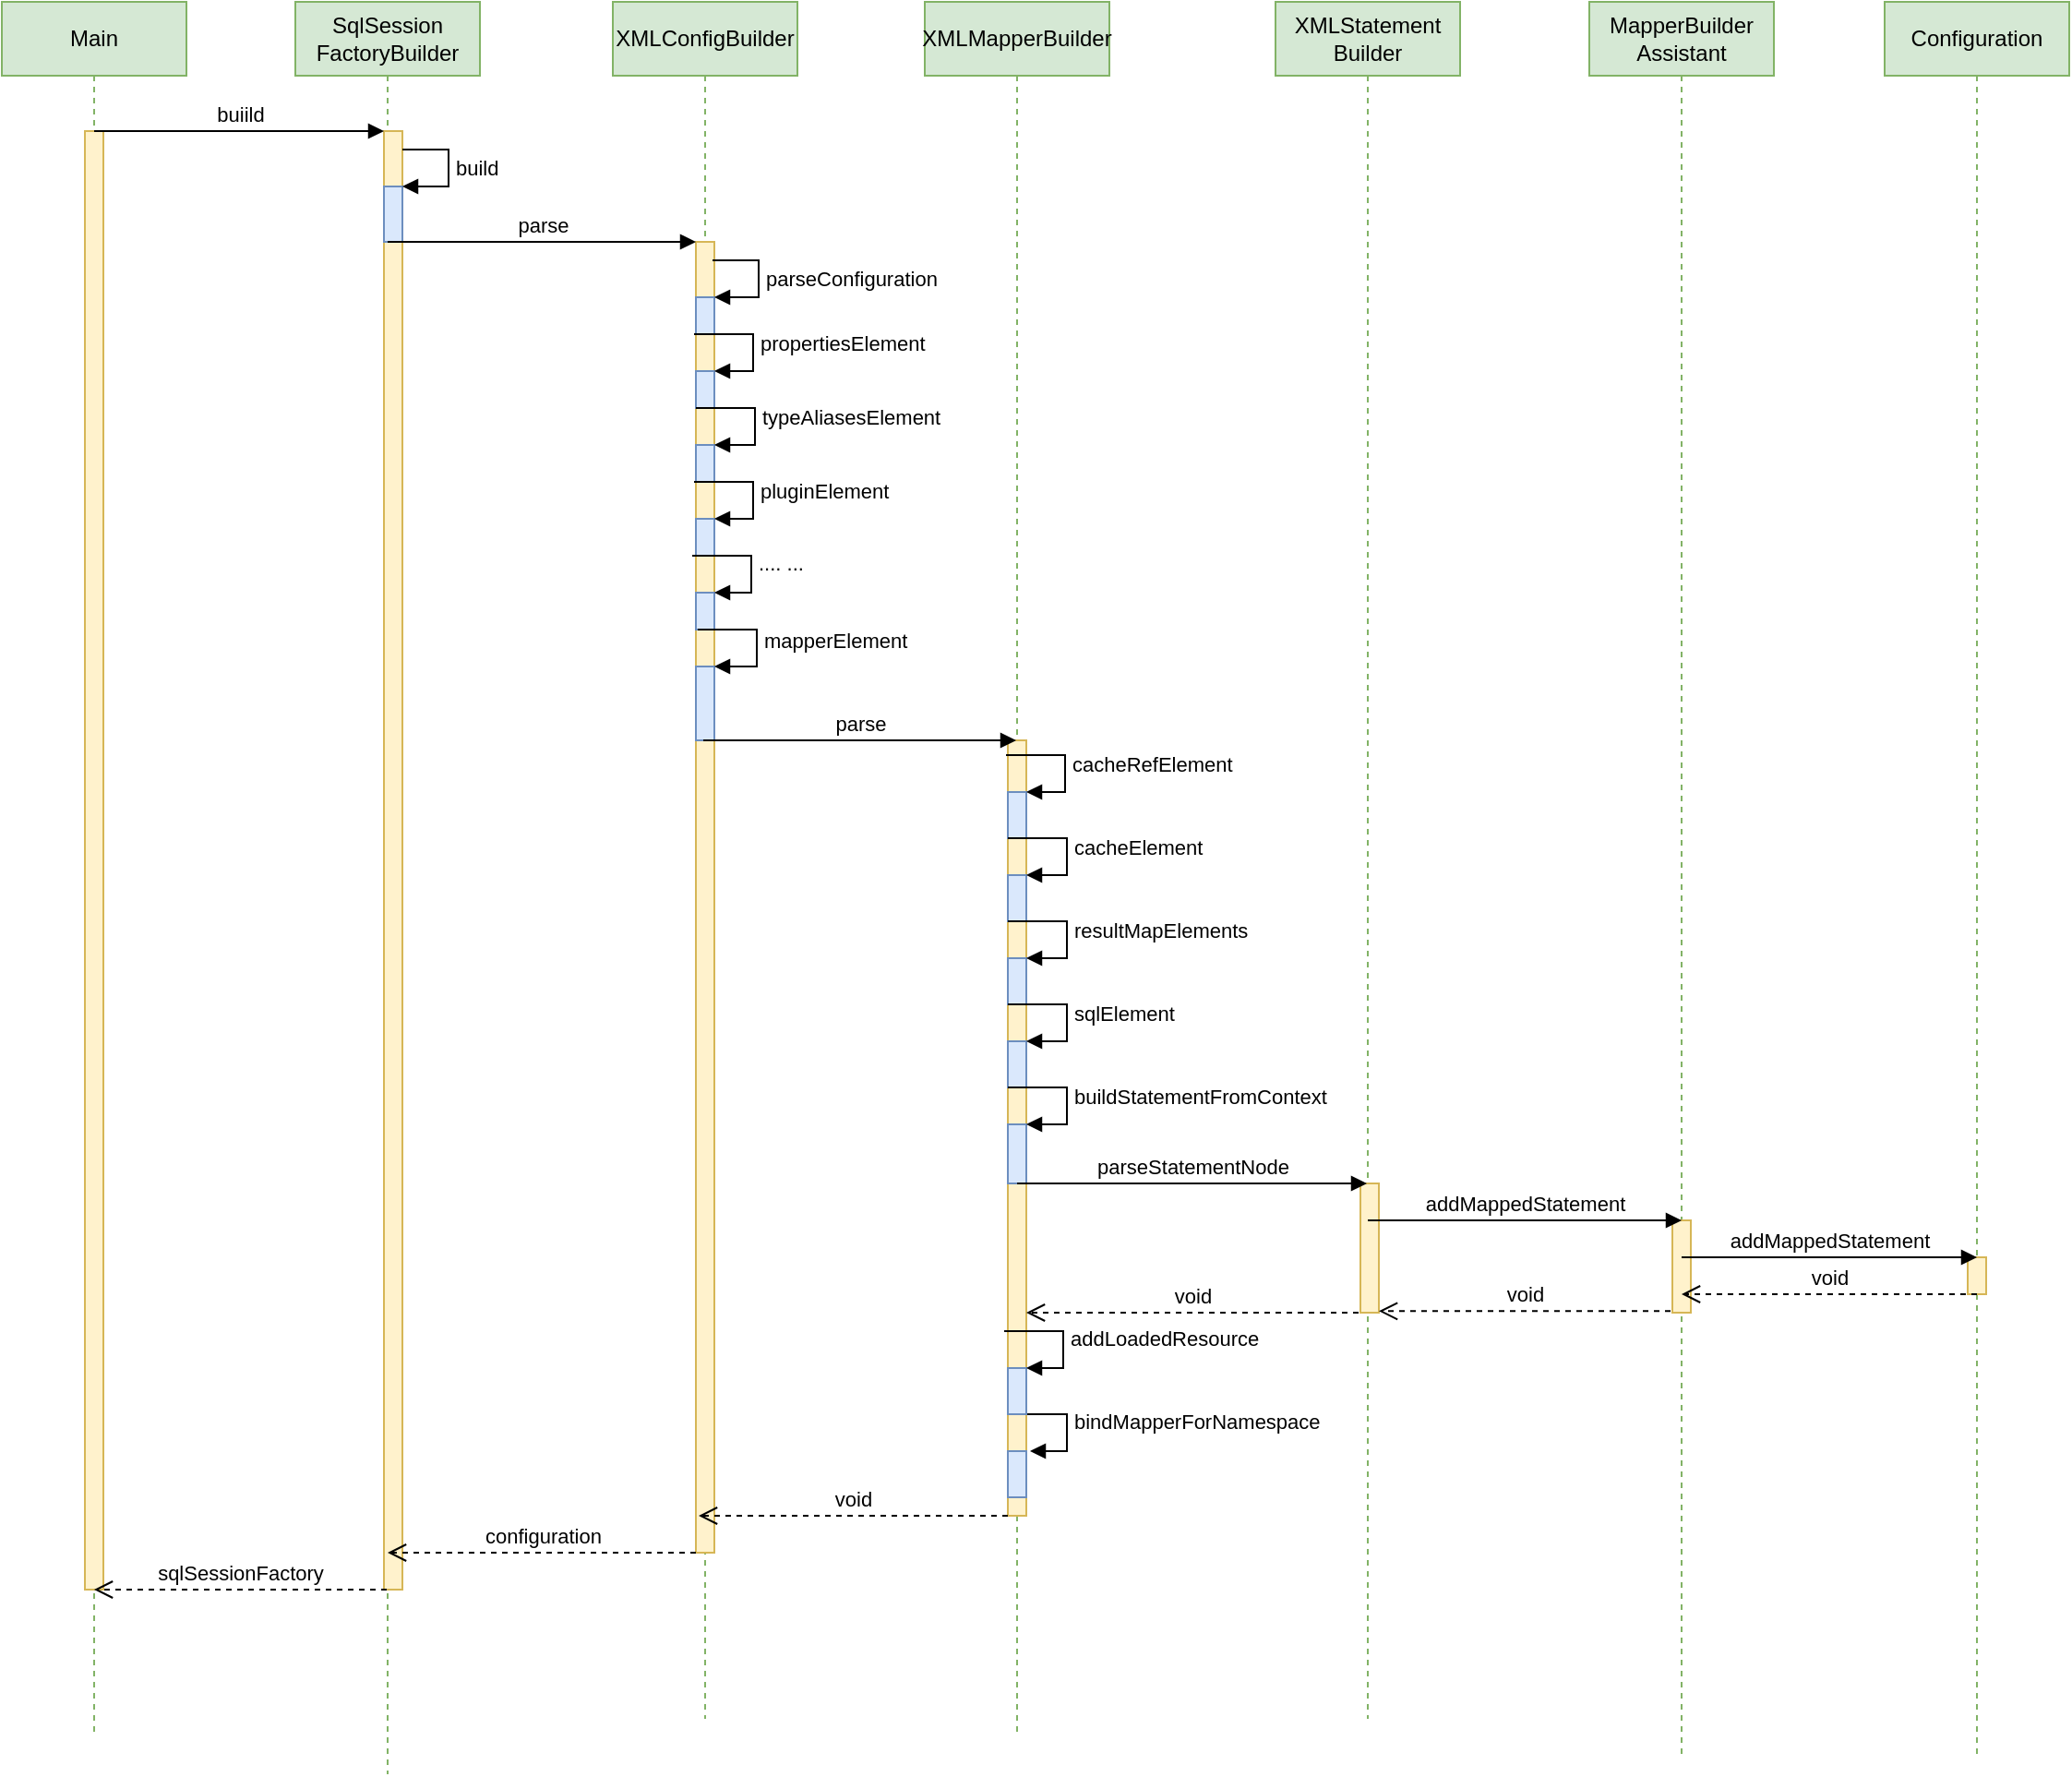 <mxfile version="14.1.1" type="device"><diagram id="1WQvWdLu05WGoOhZrjQi" name="Page-1"><mxGraphModel dx="2066" dy="1186" grid="1" gridSize="10" guides="1" tooltips="1" connect="1" arrows="1" fold="1" page="1" pageScale="1" pageWidth="1920" pageHeight="1200" math="0" shadow="0"><root><mxCell id="0"/><mxCell id="1" parent="0"/><mxCell id="gn5k5KPBXy9OBELzIeUN-1" value="Main" style="shape=umlLifeline;perimeter=lifelinePerimeter;whiteSpace=wrap;html=1;container=1;collapsible=0;recursiveResize=0;outlineConnect=0;fillColor=#d5e8d4;strokeColor=#82b366;" vertex="1" parent="1"><mxGeometry x="320" y="40" width="100" height="940" as="geometry"/></mxCell><mxCell id="gn5k5KPBXy9OBELzIeUN-79" value="" style="html=1;points=[];perimeter=orthogonalPerimeter;fillColor=#fff2cc;strokeColor=#d6b656;" vertex="1" parent="gn5k5KPBXy9OBELzIeUN-1"><mxGeometry x="45" y="70" width="10" height="790" as="geometry"/></mxCell><mxCell id="gn5k5KPBXy9OBELzIeUN-2" value="SqlSession&lt;br&gt;FactoryBuilder" style="shape=umlLifeline;perimeter=lifelinePerimeter;whiteSpace=wrap;html=1;container=1;collapsible=0;recursiveResize=0;outlineConnect=0;fillColor=#d5e8d4;strokeColor=#82b366;" vertex="1" parent="1"><mxGeometry x="479" y="40" width="100" height="960" as="geometry"/></mxCell><mxCell id="gn5k5KPBXy9OBELzIeUN-6" value="" style="html=1;points=[];perimeter=orthogonalPerimeter;fillColor=#fff2cc;strokeColor=#d6b656;" vertex="1" parent="gn5k5KPBXy9OBELzIeUN-2"><mxGeometry x="48" y="70" width="10" height="790" as="geometry"/></mxCell><mxCell id="gn5k5KPBXy9OBELzIeUN-3" value="XMLConfigBuilder" style="shape=umlLifeline;perimeter=lifelinePerimeter;whiteSpace=wrap;html=1;container=1;collapsible=0;recursiveResize=0;outlineConnect=0;fillColor=#d5e8d4;strokeColor=#82b366;" vertex="1" parent="1"><mxGeometry x="651" y="40" width="100" height="930" as="geometry"/></mxCell><mxCell id="gn5k5KPBXy9OBELzIeUN-11" value="" style="html=1;points=[];perimeter=orthogonalPerimeter;fillColor=#fff2cc;strokeColor=#d6b656;" vertex="1" parent="gn5k5KPBXy9OBELzIeUN-3"><mxGeometry x="45" y="130" width="10" height="710" as="geometry"/></mxCell><mxCell id="gn5k5KPBXy9OBELzIeUN-14" value="" style="html=1;points=[];perimeter=orthogonalPerimeter;fillColor=#dae8fc;strokeColor=#6c8ebf;" vertex="1" parent="gn5k5KPBXy9OBELzIeUN-3"><mxGeometry x="45" y="160" width="10" height="20" as="geometry"/></mxCell><mxCell id="gn5k5KPBXy9OBELzIeUN-15" value="parseConfiguration" style="edgeStyle=orthogonalEdgeStyle;html=1;align=left;spacingLeft=2;endArrow=block;rounded=0;entryX=1;entryY=0;" edge="1" target="gn5k5KPBXy9OBELzIeUN-14" parent="gn5k5KPBXy9OBELzIeUN-3"><mxGeometry relative="1" as="geometry"><mxPoint x="54" y="140" as="sourcePoint"/><Array as="points"><mxPoint x="79" y="140"/></Array></mxGeometry></mxCell><mxCell id="gn5k5KPBXy9OBELzIeUN-18" value="" style="html=1;points=[];perimeter=orthogonalPerimeter;fillColor=#dae8fc;strokeColor=#6c8ebf;" vertex="1" parent="gn5k5KPBXy9OBELzIeUN-3"><mxGeometry x="45" y="200" width="10" height="20" as="geometry"/></mxCell><mxCell id="gn5k5KPBXy9OBELzIeUN-19" value="propertiesElement" style="edgeStyle=orthogonalEdgeStyle;html=1;align=left;spacingLeft=2;endArrow=block;rounded=0;entryX=1;entryY=0;" edge="1" target="gn5k5KPBXy9OBELzIeUN-18" parent="gn5k5KPBXy9OBELzIeUN-3"><mxGeometry relative="1" as="geometry"><mxPoint x="44" y="180" as="sourcePoint"/><Array as="points"><mxPoint x="76" y="180"/></Array></mxGeometry></mxCell><mxCell id="gn5k5KPBXy9OBELzIeUN-26" value="" style="html=1;points=[];perimeter=orthogonalPerimeter;fillColor=#dae8fc;strokeColor=#6c8ebf;" vertex="1" parent="gn5k5KPBXy9OBELzIeUN-3"><mxGeometry x="45" y="240" width="10" height="20" as="geometry"/></mxCell><mxCell id="gn5k5KPBXy9OBELzIeUN-27" value="typeAliasesElement" style="edgeStyle=orthogonalEdgeStyle;html=1;align=left;spacingLeft=2;endArrow=block;rounded=0;entryX=1;entryY=0;" edge="1" target="gn5k5KPBXy9OBELzIeUN-26" parent="gn5k5KPBXy9OBELzIeUN-3"><mxGeometry relative="1" as="geometry"><mxPoint x="45" y="220" as="sourcePoint"/><Array as="points"><mxPoint x="77" y="220"/></Array></mxGeometry></mxCell><mxCell id="gn5k5KPBXy9OBELzIeUN-30" value="" style="html=1;points=[];perimeter=orthogonalPerimeter;fillColor=#dae8fc;strokeColor=#6c8ebf;" vertex="1" parent="gn5k5KPBXy9OBELzIeUN-3"><mxGeometry x="45" y="280" width="10" height="20" as="geometry"/></mxCell><mxCell id="gn5k5KPBXy9OBELzIeUN-31" value="pluginElement" style="edgeStyle=orthogonalEdgeStyle;html=1;align=left;spacingLeft=2;endArrow=block;rounded=0;entryX=1;entryY=0;" edge="1" target="gn5k5KPBXy9OBELzIeUN-30" parent="gn5k5KPBXy9OBELzIeUN-3"><mxGeometry relative="1" as="geometry"><mxPoint x="44" y="260" as="sourcePoint"/><Array as="points"><mxPoint x="76" y="260"/></Array></mxGeometry></mxCell><mxCell id="gn5k5KPBXy9OBELzIeUN-32" value="" style="html=1;points=[];perimeter=orthogonalPerimeter;fillColor=#dae8fc;strokeColor=#6c8ebf;" vertex="1" parent="gn5k5KPBXy9OBELzIeUN-3"><mxGeometry x="45" y="320" width="10" height="20" as="geometry"/></mxCell><mxCell id="gn5k5KPBXy9OBELzIeUN-33" value=".... ..." style="edgeStyle=orthogonalEdgeStyle;html=1;align=left;spacingLeft=2;endArrow=block;rounded=0;entryX=1;entryY=0;" edge="1" target="gn5k5KPBXy9OBELzIeUN-32" parent="gn5k5KPBXy9OBELzIeUN-3"><mxGeometry relative="1" as="geometry"><mxPoint x="43" y="300" as="sourcePoint"/><Array as="points"><mxPoint x="75" y="300"/></Array></mxGeometry></mxCell><mxCell id="gn5k5KPBXy9OBELzIeUN-34" value="" style="html=1;points=[];perimeter=orthogonalPerimeter;fillColor=#dae8fc;strokeColor=#6c8ebf;" vertex="1" parent="gn5k5KPBXy9OBELzIeUN-3"><mxGeometry x="45" y="360" width="10" height="40" as="geometry"/></mxCell><mxCell id="gn5k5KPBXy9OBELzIeUN-35" value="&lt;span style=&quot;font-size: 11px&quot;&gt;mapperElement&lt;/span&gt;" style="edgeStyle=orthogonalEdgeStyle;html=1;align=left;spacingLeft=2;endArrow=block;rounded=0;entryX=1;entryY=0;" edge="1" target="gn5k5KPBXy9OBELzIeUN-34" parent="gn5k5KPBXy9OBELzIeUN-3"><mxGeometry relative="1" as="geometry"><mxPoint x="46" y="340" as="sourcePoint"/><Array as="points"><mxPoint x="78" y="340"/></Array></mxGeometry></mxCell><mxCell id="gn5k5KPBXy9OBELzIeUN-7" value="buiild" style="html=1;verticalAlign=bottom;endArrow=block;entryX=0;entryY=0;" edge="1" target="gn5k5KPBXy9OBELzIeUN-6" parent="1" source="gn5k5KPBXy9OBELzIeUN-1"><mxGeometry relative="1" as="geometry"><mxPoint x="451" y="110" as="sourcePoint"/></mxGeometry></mxCell><mxCell id="gn5k5KPBXy9OBELzIeUN-8" value="sqlSessionFactory" style="html=1;verticalAlign=bottom;endArrow=open;dashed=1;endSize=8;" edge="1" source="gn5k5KPBXy9OBELzIeUN-2" parent="1" target="gn5k5KPBXy9OBELzIeUN-1"><mxGeometry relative="1" as="geometry"><mxPoint x="451" y="186" as="targetPoint"/><Array as="points"><mxPoint x="460" y="900"/></Array></mxGeometry></mxCell><mxCell id="gn5k5KPBXy9OBELzIeUN-9" value="" style="html=1;points=[];perimeter=orthogonalPerimeter;fillColor=#dae8fc;strokeColor=#6c8ebf;" vertex="1" parent="1"><mxGeometry x="527" y="140" width="10" height="30" as="geometry"/></mxCell><mxCell id="gn5k5KPBXy9OBELzIeUN-10" value="build" style="edgeStyle=orthogonalEdgeStyle;html=1;align=left;spacingLeft=2;endArrow=block;rounded=0;entryX=1;entryY=0;" edge="1" target="gn5k5KPBXy9OBELzIeUN-9" parent="1"><mxGeometry relative="1" as="geometry"><mxPoint x="537" y="120" as="sourcePoint"/><Array as="points"><mxPoint x="562" y="120"/></Array></mxGeometry></mxCell><mxCell id="gn5k5KPBXy9OBELzIeUN-12" value="parse" style="html=1;verticalAlign=bottom;endArrow=block;entryX=0;entryY=0;" edge="1" target="gn5k5KPBXy9OBELzIeUN-11" parent="1" source="gn5k5KPBXy9OBELzIeUN-2"><mxGeometry relative="1" as="geometry"><mxPoint x="620" y="170" as="sourcePoint"/></mxGeometry></mxCell><mxCell id="gn5k5KPBXy9OBELzIeUN-13" value="configuration" style="html=1;verticalAlign=bottom;endArrow=open;dashed=1;endSize=8;" edge="1" source="gn5k5KPBXy9OBELzIeUN-11" parent="1" target="gn5k5KPBXy9OBELzIeUN-2"><mxGeometry relative="1" as="geometry"><mxPoint x="620" y="246" as="targetPoint"/><Array as="points"><mxPoint x="630" y="880"/></Array></mxGeometry></mxCell><mxCell id="gn5k5KPBXy9OBELzIeUN-36" value="XMLMapperBuilder" style="shape=umlLifeline;perimeter=lifelinePerimeter;whiteSpace=wrap;html=1;container=1;collapsible=0;recursiveResize=0;outlineConnect=0;fillColor=#d5e8d4;strokeColor=#82b366;" vertex="1" parent="1"><mxGeometry x="820" y="40" width="100" height="940" as="geometry"/></mxCell><mxCell id="gn5k5KPBXy9OBELzIeUN-37" value="" style="html=1;points=[];perimeter=orthogonalPerimeter;fillColor=#fff2cc;strokeColor=#d6b656;" vertex="1" parent="gn5k5KPBXy9OBELzIeUN-36"><mxGeometry x="45" y="400" width="10" height="420" as="geometry"/></mxCell><mxCell id="gn5k5KPBXy9OBELzIeUN-28" value="" style="html=1;points=[];perimeter=orthogonalPerimeter;fillColor=#dae8fc;strokeColor=#6c8ebf;" vertex="1" parent="gn5k5KPBXy9OBELzIeUN-36"><mxGeometry x="45" y="428" width="10" height="25" as="geometry"/></mxCell><mxCell id="gn5k5KPBXy9OBELzIeUN-29" value="&lt;span style=&quot;font-size: 11px&quot;&gt;cacheRefElement&lt;/span&gt;" style="edgeStyle=orthogonalEdgeStyle;html=1;align=left;spacingLeft=2;endArrow=block;rounded=0;entryX=1;entryY=0;" edge="1" target="gn5k5KPBXy9OBELzIeUN-28" parent="gn5k5KPBXy9OBELzIeUN-36"><mxGeometry relative="1" as="geometry"><mxPoint x="44" y="408" as="sourcePoint"/><Array as="points"><mxPoint x="76" y="408"/></Array></mxGeometry></mxCell><mxCell id="gn5k5KPBXy9OBELzIeUN-50" value="" style="html=1;points=[];perimeter=orthogonalPerimeter;fillColor=#dae8fc;strokeColor=#6c8ebf;" vertex="1" parent="gn5k5KPBXy9OBELzIeUN-36"><mxGeometry x="45" y="473" width="10" height="25" as="geometry"/></mxCell><mxCell id="gn5k5KPBXy9OBELzIeUN-51" value="&lt;span style=&quot;font-size: 11px&quot;&gt;cacheElement&lt;/span&gt;" style="edgeStyle=orthogonalEdgeStyle;html=1;align=left;spacingLeft=2;endArrow=block;rounded=0;entryX=1;entryY=0;" edge="1" target="gn5k5KPBXy9OBELzIeUN-50" parent="gn5k5KPBXy9OBELzIeUN-36"><mxGeometry relative="1" as="geometry"><mxPoint x="45" y="453" as="sourcePoint"/><Array as="points"><mxPoint x="77" y="453"/></Array></mxGeometry></mxCell><mxCell id="gn5k5KPBXy9OBELzIeUN-54" value="" style="html=1;points=[];perimeter=orthogonalPerimeter;fillColor=#dae8fc;strokeColor=#6c8ebf;" vertex="1" parent="gn5k5KPBXy9OBELzIeUN-36"><mxGeometry x="45" y="518" width="10" height="25" as="geometry"/></mxCell><mxCell id="gn5k5KPBXy9OBELzIeUN-55" value="resultMapElements" style="edgeStyle=orthogonalEdgeStyle;html=1;align=left;spacingLeft=2;endArrow=block;rounded=0;entryX=1;entryY=0;" edge="1" target="gn5k5KPBXy9OBELzIeUN-54" parent="gn5k5KPBXy9OBELzIeUN-36"><mxGeometry relative="1" as="geometry"><mxPoint x="45" y="498" as="sourcePoint"/><Array as="points"><mxPoint x="77" y="498"/></Array></mxGeometry></mxCell><mxCell id="gn5k5KPBXy9OBELzIeUN-56" value="" style="html=1;points=[];perimeter=orthogonalPerimeter;fillColor=#dae8fc;strokeColor=#6c8ebf;" vertex="1" parent="gn5k5KPBXy9OBELzIeUN-36"><mxGeometry x="45" y="563" width="10" height="25" as="geometry"/></mxCell><mxCell id="gn5k5KPBXy9OBELzIeUN-57" value="sqlElement" style="edgeStyle=orthogonalEdgeStyle;html=1;align=left;spacingLeft=2;endArrow=block;rounded=0;entryX=1;entryY=0;" edge="1" target="gn5k5KPBXy9OBELzIeUN-56" parent="gn5k5KPBXy9OBELzIeUN-36"><mxGeometry relative="1" as="geometry"><mxPoint x="45" y="543" as="sourcePoint"/><Array as="points"><mxPoint x="77" y="543"/></Array></mxGeometry></mxCell><mxCell id="gn5k5KPBXy9OBELzIeUN-58" value="" style="html=1;points=[];perimeter=orthogonalPerimeter;fillColor=#dae8fc;strokeColor=#6c8ebf;" vertex="1" parent="gn5k5KPBXy9OBELzIeUN-36"><mxGeometry x="45" y="608" width="10" height="32" as="geometry"/></mxCell><mxCell id="gn5k5KPBXy9OBELzIeUN-59" value="buildStatementFromContext" style="edgeStyle=orthogonalEdgeStyle;html=1;align=left;spacingLeft=2;endArrow=block;rounded=0;entryX=1;entryY=0;" edge="1" target="gn5k5KPBXy9OBELzIeUN-58" parent="gn5k5KPBXy9OBELzIeUN-36"><mxGeometry relative="1" as="geometry"><mxPoint x="45" y="588" as="sourcePoint"/><Array as="points"><mxPoint x="77" y="588"/></Array></mxGeometry></mxCell><mxCell id="gn5k5KPBXy9OBELzIeUN-75" value="" style="html=1;points=[];perimeter=orthogonalPerimeter;fillColor=#dae8fc;strokeColor=#6c8ebf;" vertex="1" parent="gn5k5KPBXy9OBELzIeUN-36"><mxGeometry x="45" y="785" width="10" height="25" as="geometry"/></mxCell><mxCell id="gn5k5KPBXy9OBELzIeUN-76" value="bindMapperForNamespace" style="edgeStyle=orthogonalEdgeStyle;html=1;align=left;spacingLeft=2;endArrow=block;rounded=0;entryX=1;entryY=0;" edge="1" parent="gn5k5KPBXy9OBELzIeUN-36"><mxGeometry relative="1" as="geometry"><mxPoint x="45" y="765" as="sourcePoint"/><Array as="points"><mxPoint x="77" y="765"/></Array><mxPoint x="57" y="785" as="targetPoint"/></mxGeometry></mxCell><mxCell id="gn5k5KPBXy9OBELzIeUN-43" value="parse" style="html=1;verticalAlign=bottom;endArrow=block;" edge="1" parent="1" target="gn5k5KPBXy9OBELzIeUN-36"><mxGeometry relative="1" as="geometry"><mxPoint x="700" y="440.0" as="sourcePoint"/><mxPoint x="867.5" y="440.0" as="targetPoint"/></mxGeometry></mxCell><mxCell id="gn5k5KPBXy9OBELzIeUN-60" value="XMLStatement&lt;br&gt;Builder" style="shape=umlLifeline;perimeter=lifelinePerimeter;whiteSpace=wrap;html=1;container=1;collapsible=0;recursiveResize=0;outlineConnect=0;fillColor=#d5e8d4;strokeColor=#82b366;" vertex="1" parent="1"><mxGeometry x="1010" y="40" width="100" height="930" as="geometry"/></mxCell><mxCell id="gn5k5KPBXy9OBELzIeUN-61" value="" style="html=1;points=[];perimeter=orthogonalPerimeter;fillColor=#fff2cc;strokeColor=#d6b656;" vertex="1" parent="gn5k5KPBXy9OBELzIeUN-60"><mxGeometry x="46" y="640" width="10" height="70" as="geometry"/></mxCell><mxCell id="gn5k5KPBXy9OBELzIeUN-62" value="&lt;span style=&quot;font-size: 11px&quot;&gt;parseStatementNode&lt;/span&gt;" style="html=1;verticalAlign=bottom;endArrow=block;" edge="1" parent="1" target="gn5k5KPBXy9OBELzIeUN-60"><mxGeometry relative="1" as="geometry"><mxPoint x="870" y="680.0" as="sourcePoint"/><mxPoint x="1037.5" y="680.0" as="targetPoint"/></mxGeometry></mxCell><mxCell id="gn5k5KPBXy9OBELzIeUN-63" value="MapperBuilder&lt;br&gt;Assistant" style="shape=umlLifeline;perimeter=lifelinePerimeter;whiteSpace=wrap;html=1;container=1;collapsible=0;recursiveResize=0;outlineConnect=0;fillColor=#d5e8d4;strokeColor=#82b366;" vertex="1" parent="1"><mxGeometry x="1180" y="40" width="100" height="950" as="geometry"/></mxCell><mxCell id="gn5k5KPBXy9OBELzIeUN-64" value="" style="html=1;points=[];perimeter=orthogonalPerimeter;fillColor=#fff2cc;strokeColor=#d6b656;" vertex="1" parent="gn5k5KPBXy9OBELzIeUN-63"><mxGeometry x="45" y="660" width="10" height="50" as="geometry"/></mxCell><mxCell id="gn5k5KPBXy9OBELzIeUN-65" value="addMappedStatement" style="html=1;verticalAlign=bottom;endArrow=block;" edge="1" parent="1"><mxGeometry relative="1" as="geometry"><mxPoint x="1060" y="700.0" as="sourcePoint"/><mxPoint x="1230" y="700" as="targetPoint"/></mxGeometry></mxCell><mxCell id="gn5k5KPBXy9OBELzIeUN-66" value="Configuration" style="shape=umlLifeline;perimeter=lifelinePerimeter;whiteSpace=wrap;html=1;container=1;collapsible=0;recursiveResize=0;outlineConnect=0;fillColor=#d5e8d4;strokeColor=#82b366;" vertex="1" parent="1"><mxGeometry x="1340" y="40" width="100" height="950" as="geometry"/></mxCell><mxCell id="gn5k5KPBXy9OBELzIeUN-67" value="" style="html=1;points=[];perimeter=orthogonalPerimeter;fillColor=#fff2cc;strokeColor=#d6b656;" vertex="1" parent="gn5k5KPBXy9OBELzIeUN-66"><mxGeometry x="45" y="680" width="10" height="20" as="geometry"/></mxCell><mxCell id="gn5k5KPBXy9OBELzIeUN-68" value="addMappedStatement" style="html=1;verticalAlign=bottom;endArrow=block;" edge="1" parent="1"><mxGeometry relative="1" as="geometry"><mxPoint x="1230" y="720.0" as="sourcePoint"/><mxPoint x="1390" y="720" as="targetPoint"/></mxGeometry></mxCell><mxCell id="gn5k5KPBXy9OBELzIeUN-69" value="void" style="html=1;verticalAlign=bottom;endArrow=open;dashed=1;endSize=8;exitX=-0.1;exitY=0.983;exitDx=0;exitDy=0;exitPerimeter=0;" edge="1" parent="1" source="gn5k5KPBXy9OBELzIeUN-64" target="gn5k5KPBXy9OBELzIeUN-61"><mxGeometry relative="1" as="geometry"><mxPoint x="1060" y="760" as="targetPoint"/><mxPoint x="1217" y="760" as="sourcePoint"/></mxGeometry></mxCell><mxCell id="gn5k5KPBXy9OBELzIeUN-70" value="void" style="html=1;verticalAlign=bottom;endArrow=open;dashed=1;endSize=8;exitX=-0.1;exitY=0.983;exitDx=0;exitDy=0;exitPerimeter=0;" edge="1" parent="1" target="gn5k5KPBXy9OBELzIeUN-37"><mxGeometry relative="1" as="geometry"><mxPoint x="890" y="751.02" as="targetPoint"/><mxPoint x="1055" y="750" as="sourcePoint"/></mxGeometry></mxCell><mxCell id="gn5k5KPBXy9OBELzIeUN-71" value="" style="html=1;points=[];perimeter=orthogonalPerimeter;fillColor=#dae8fc;strokeColor=#6c8ebf;" vertex="1" parent="1"><mxGeometry x="865" y="780" width="10" height="25" as="geometry"/></mxCell><mxCell id="gn5k5KPBXy9OBELzIeUN-72" value="addLoadedResource" style="edgeStyle=orthogonalEdgeStyle;html=1;align=left;spacingLeft=2;endArrow=block;rounded=0;entryX=1;entryY=0;" edge="1" target="gn5k5KPBXy9OBELzIeUN-71" parent="1"><mxGeometry relative="1" as="geometry"><mxPoint x="863" y="760" as="sourcePoint"/><Array as="points"><mxPoint x="895" y="760"/></Array></mxGeometry></mxCell><mxCell id="gn5k5KPBXy9OBELzIeUN-77" value="void" style="html=1;verticalAlign=bottom;endArrow=open;dashed=1;endSize=8;exitX=0;exitY=0.95;" edge="1" parent="1"><mxGeometry relative="1" as="geometry"><mxPoint x="697.5" y="860.0" as="targetPoint"/><mxPoint x="865" y="860.0" as="sourcePoint"/></mxGeometry></mxCell><mxCell id="gn5k5KPBXy9OBELzIeUN-80" value="void" style="html=1;verticalAlign=bottom;endArrow=open;dashed=1;endSize=8;" edge="1" parent="1"><mxGeometry relative="1" as="geometry"><mxPoint x="1230" y="740.0" as="targetPoint"/><mxPoint x="1390" y="740" as="sourcePoint"/></mxGeometry></mxCell></root></mxGraphModel></diagram></mxfile>